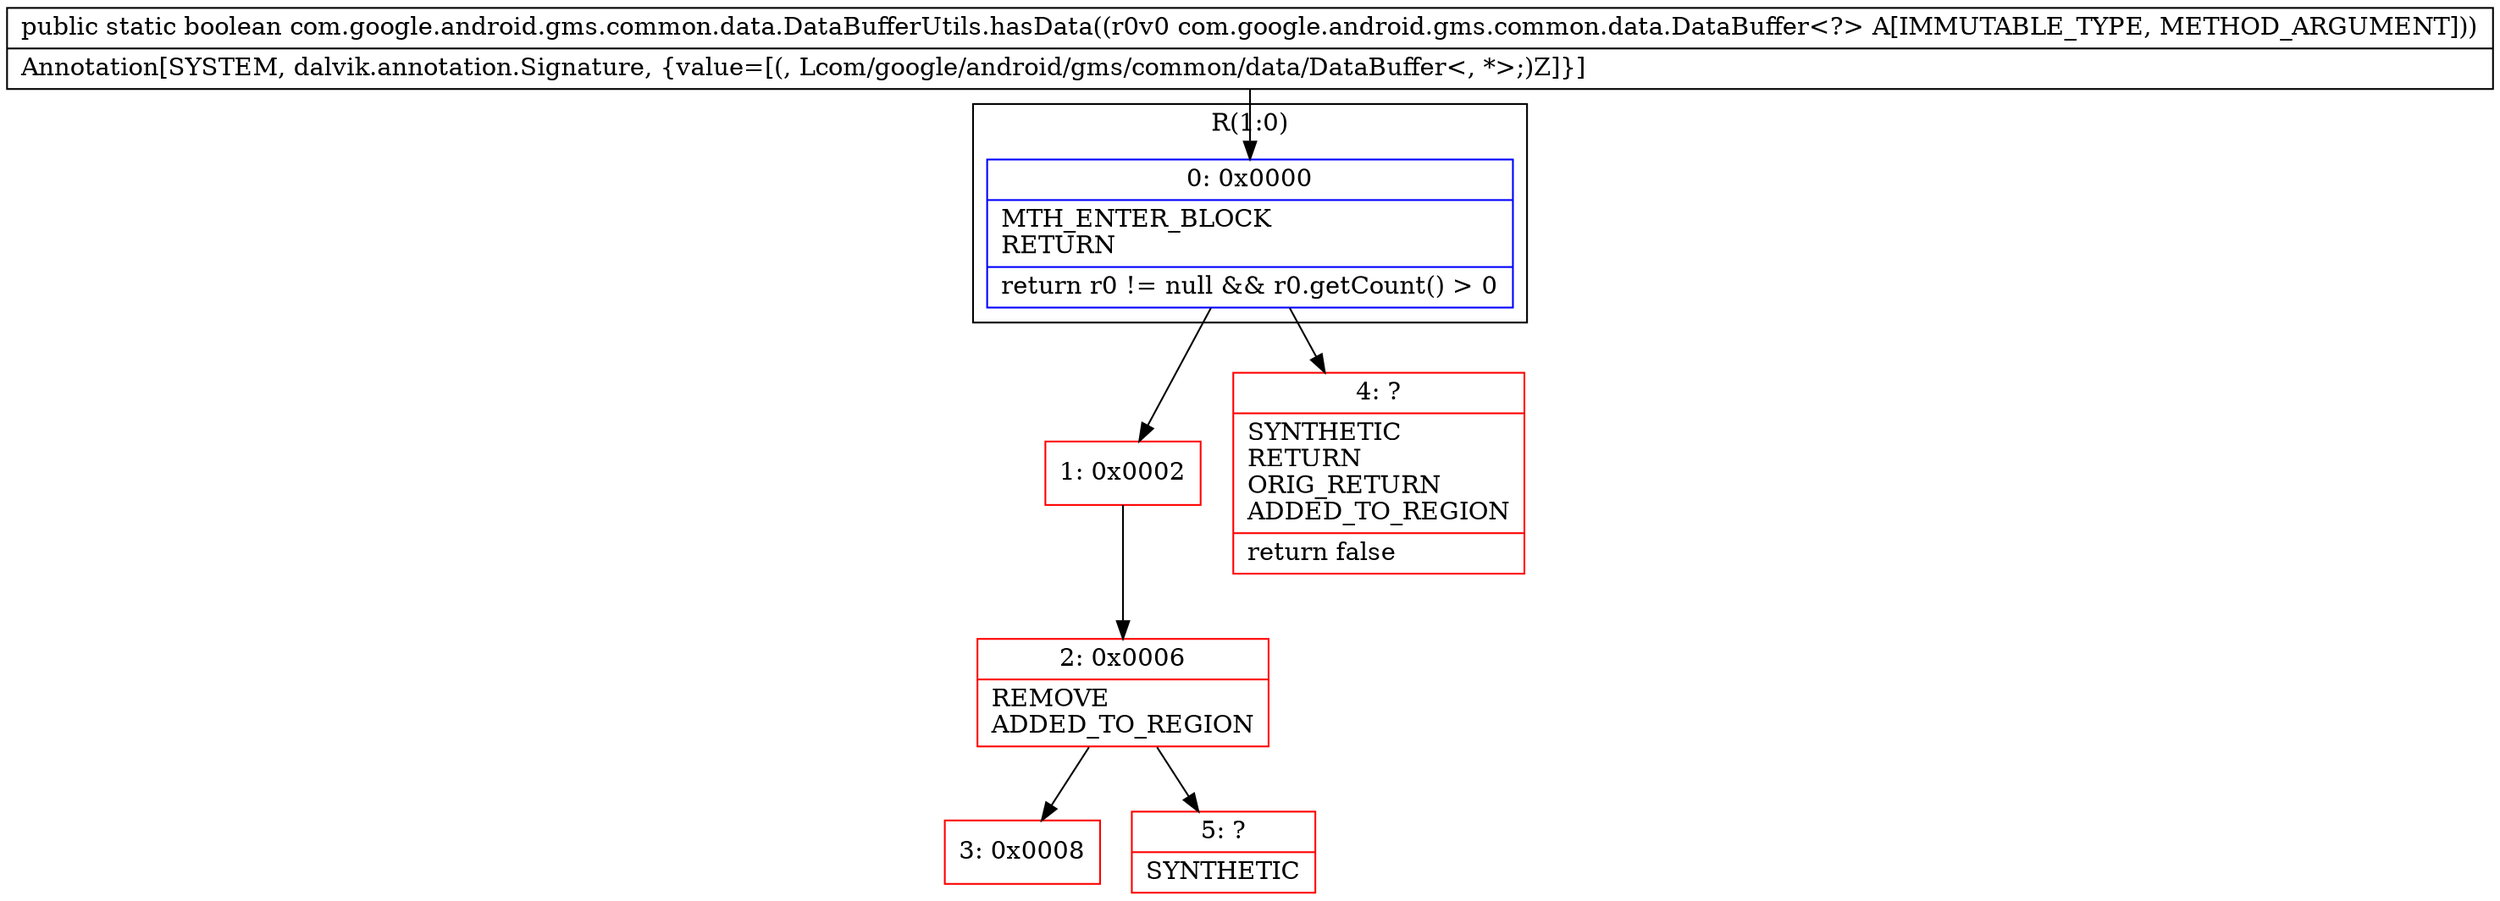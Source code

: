 digraph "CFG forcom.google.android.gms.common.data.DataBufferUtils.hasData(Lcom\/google\/android\/gms\/common\/data\/DataBuffer;)Z" {
subgraph cluster_Region_107108230 {
label = "R(1:0)";
node [shape=record,color=blue];
Node_0 [shape=record,label="{0\:\ 0x0000|MTH_ENTER_BLOCK\lRETURN\l|return r0 != null && r0.getCount() \> 0\l}"];
}
Node_1 [shape=record,color=red,label="{1\:\ 0x0002}"];
Node_2 [shape=record,color=red,label="{2\:\ 0x0006|REMOVE\lADDED_TO_REGION\l}"];
Node_3 [shape=record,color=red,label="{3\:\ 0x0008}"];
Node_4 [shape=record,color=red,label="{4\:\ ?|SYNTHETIC\lRETURN\lORIG_RETURN\lADDED_TO_REGION\l|return false\l}"];
Node_5 [shape=record,color=red,label="{5\:\ ?|SYNTHETIC\l}"];
MethodNode[shape=record,label="{public static boolean com.google.android.gms.common.data.DataBufferUtils.hasData((r0v0 com.google.android.gms.common.data.DataBuffer\<?\> A[IMMUTABLE_TYPE, METHOD_ARGUMENT]))  | Annotation[SYSTEM, dalvik.annotation.Signature, \{value=[(, Lcom\/google\/android\/gms\/common\/data\/DataBuffer\<, *\>;)Z]\}]\l}"];
MethodNode -> Node_0;
Node_0 -> Node_1;
Node_0 -> Node_4;
Node_1 -> Node_2;
Node_2 -> Node_3;
Node_2 -> Node_5;
}

